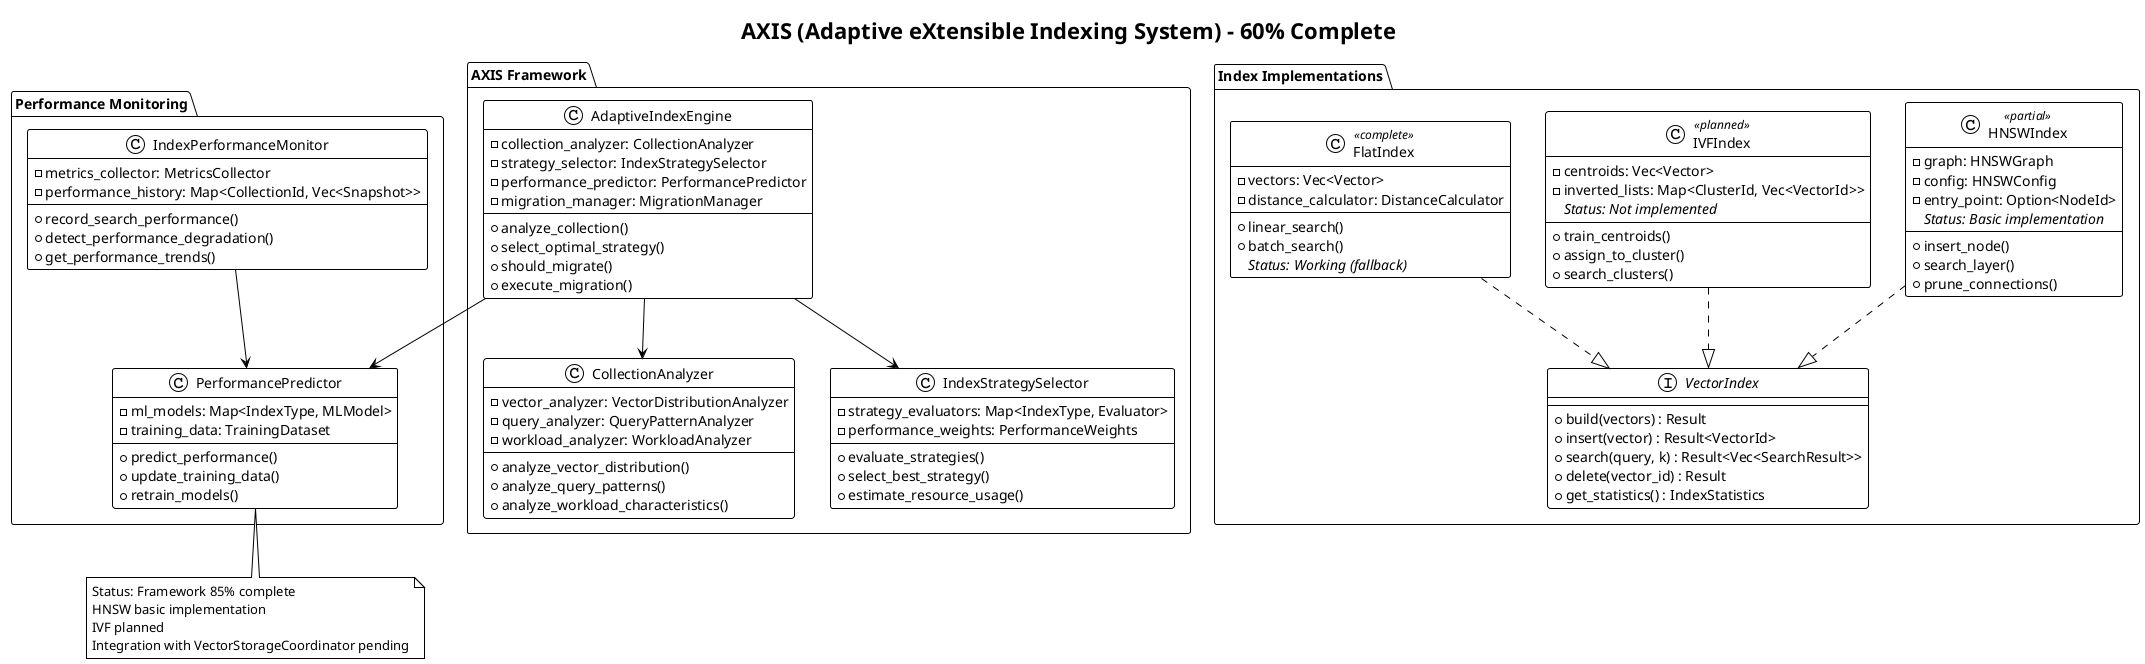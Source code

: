 @startuml AXIS Indexing System
!theme plain
title AXIS (Adaptive eXtensible Indexing System) - 60% Complete

package "AXIS Framework" {
  class "AdaptiveIndexEngine" {
    -collection_analyzer: CollectionAnalyzer
    -strategy_selector: IndexStrategySelector
    -performance_predictor: PerformancePredictor
    -migration_manager: MigrationManager
    +analyze_collection()
    +select_optimal_strategy()
    +should_migrate()
    +execute_migration()
  }
  
  class "CollectionAnalyzer" {
    -vector_analyzer: VectorDistributionAnalyzer
    -query_analyzer: QueryPatternAnalyzer
    -workload_analyzer: WorkloadAnalyzer
    +analyze_vector_distribution()
    +analyze_query_patterns()
    +analyze_workload_characteristics()
  }
  
  class "IndexStrategySelector" {
    -strategy_evaluators: Map<IndexType, Evaluator>
    -performance_weights: PerformanceWeights
    +evaluate_strategies()
    +select_best_strategy()
    +estimate_resource_usage()
  }
}

package "Index Implementations" {
  interface "VectorIndex" {
    +build(vectors) : Result
    +insert(vector) : Result<VectorId>
    +search(query, k) : Result<Vec<SearchResult>>
    +delete(vector_id) : Result
    +get_statistics() : IndexStatistics
  }
  
  class "HNSWIndex" <<partial>> {
    -graph: HNSWGraph
    -config: HNSWConfig
    -entry_point: Option<NodeId>
    +insert_node()
    +search_layer()
    +prune_connections()
    <i>Status: Basic implementation</i>
  }
  
  class "IVFIndex" <<planned>> {
    -centroids: Vec<Vector>
    -inverted_lists: Map<ClusterId, Vec<VectorId>>
    +train_centroids()
    +assign_to_cluster()
    +search_clusters()
    <i>Status: Not implemented</i>
  }
  
  class "FlatIndex" <<complete>> {
    -vectors: Vec<Vector>
    -distance_calculator: DistanceCalculator
    +linear_search()
    +batch_search()
    <i>Status: Working (fallback)</i>
  }
}

package "Performance Monitoring" {
  class "IndexPerformanceMonitor" {
    -metrics_collector: MetricsCollector
    -performance_history: Map<CollectionId, Vec<Snapshot>>
    +record_search_performance()
    +detect_performance_degradation()
    +get_performance_trends()
  }
  
  class "PerformancePredictor" {
    -ml_models: Map<IndexType, MLModel>
    -training_data: TrainingDataset
    +predict_performance()
    +update_training_data()
    +retrain_models()
  }
}

' Relationships
AdaptiveIndexEngine --> CollectionAnalyzer
AdaptiveIndexEngine --> IndexStrategySelector
AdaptiveIndexEngine --> PerformancePredictor

HNSWIndex ..|> VectorIndex
IVFIndex ..|> VectorIndex
FlatIndex ..|> VectorIndex

IndexPerformanceMonitor --> PerformancePredictor

note bottom : Status: Framework 85% complete\nHNSW basic implementation\nIVF planned\nIntegration with VectorStorageCoordinator pending

@enduml